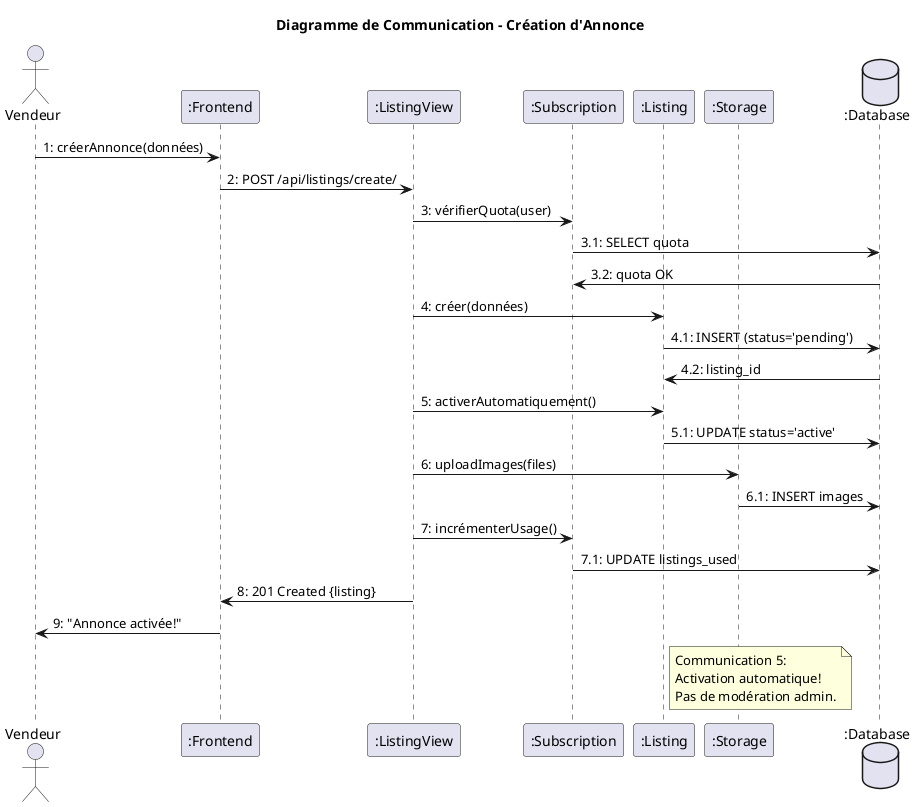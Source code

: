 @startuml diagramme_communication
title Diagramme de Communication - Création d'Annonce

actor "Vendeur" as seller
participant ":Frontend" as frontend
participant ":ListingView" as view
participant ":Subscription" as subscription
participant ":Listing" as listing
participant ":Storage" as storage
database ":Database" as db

seller -> frontend : 1: créerAnnonce(données)
frontend -> view : 2: POST /api/listings/create/

view -> subscription : 3: vérifierQuota(user)
subscription -> db : 3.1: SELECT quota
db -> subscription : 3.2: quota OK

view -> listing : 4: créer(données)
listing -> db : 4.1: INSERT (status='pending')
db -> listing : 4.2: listing_id

view -> listing : 5: activerAutomatiquement()
listing -> db : 5.1: UPDATE status='active'

view -> storage : 6: uploadImages(files)
storage -> db : 6.1: INSERT images

view -> subscription : 7: incrémenterUsage()
subscription -> db : 7.1: UPDATE listings_used

view -> frontend : 8: 201 Created {listing}
frontend -> seller : 9: "Annonce activée!"

note right of listing
  Communication 5:
  Activation automatique!
  Pas de modération admin.
end note

@enduml

